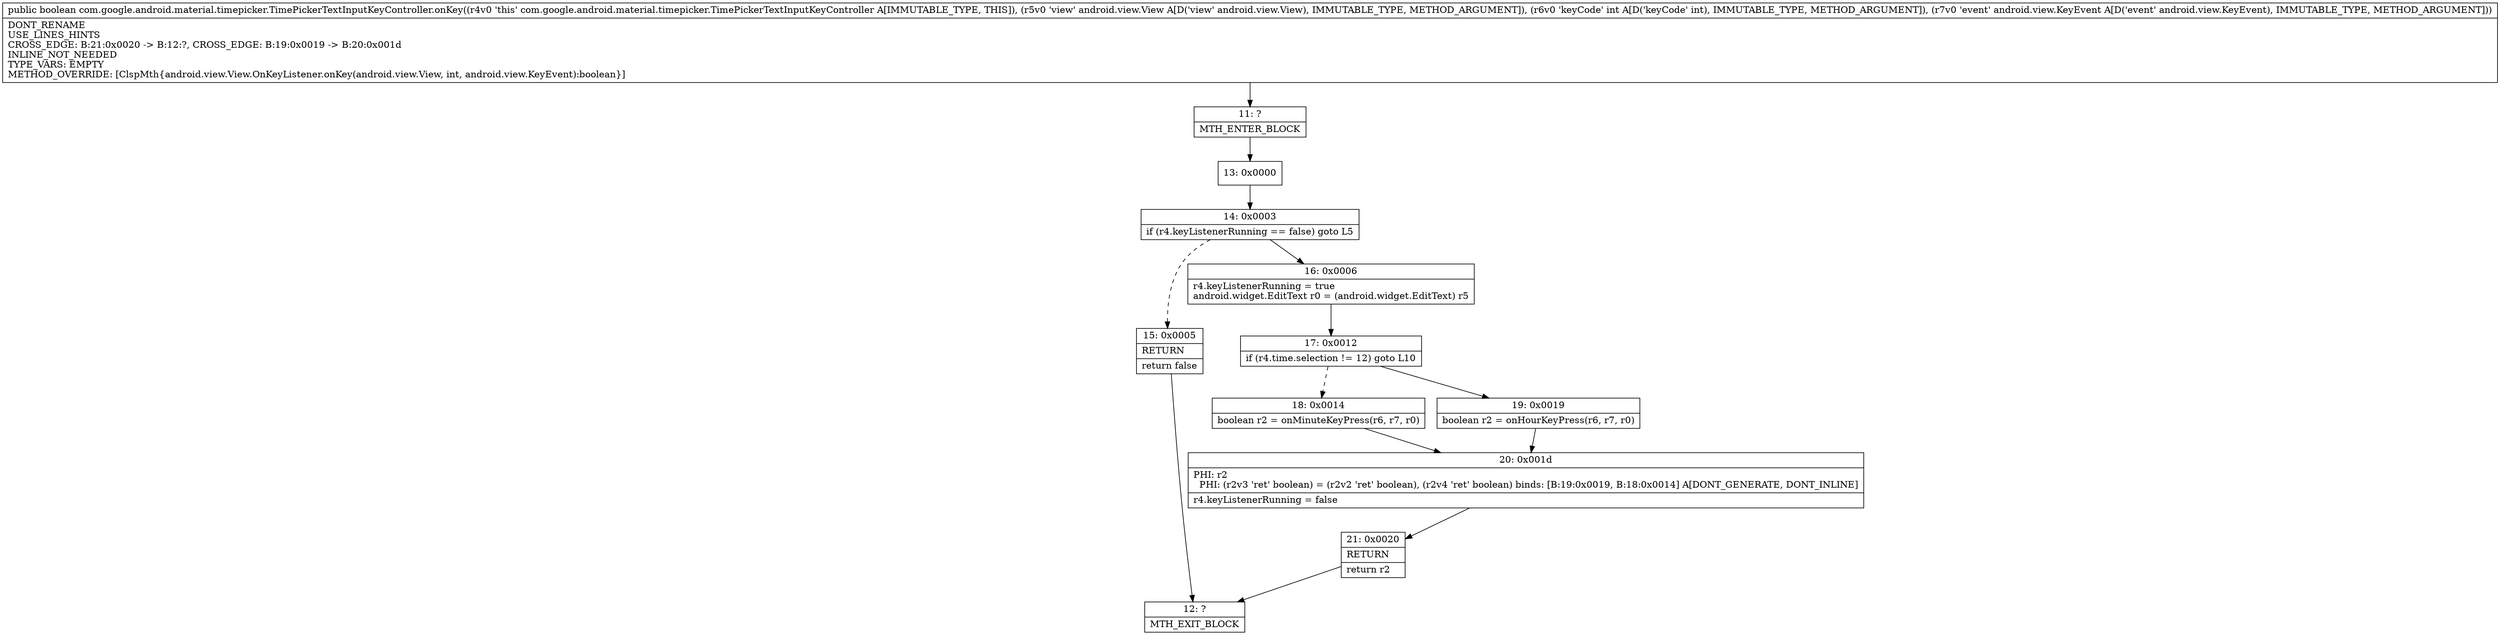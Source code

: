 digraph "CFG forcom.google.android.material.timepicker.TimePickerTextInputKeyController.onKey(Landroid\/view\/View;ILandroid\/view\/KeyEvent;)Z" {
Node_11 [shape=record,label="{11\:\ ?|MTH_ENTER_BLOCK\l}"];
Node_13 [shape=record,label="{13\:\ 0x0000}"];
Node_14 [shape=record,label="{14\:\ 0x0003|if (r4.keyListenerRunning == false) goto L5\l}"];
Node_15 [shape=record,label="{15\:\ 0x0005|RETURN\l|return false\l}"];
Node_12 [shape=record,label="{12\:\ ?|MTH_EXIT_BLOCK\l}"];
Node_16 [shape=record,label="{16\:\ 0x0006|r4.keyListenerRunning = true\landroid.widget.EditText r0 = (android.widget.EditText) r5\l}"];
Node_17 [shape=record,label="{17\:\ 0x0012|if (r4.time.selection != 12) goto L10\l}"];
Node_18 [shape=record,label="{18\:\ 0x0014|boolean r2 = onMinuteKeyPress(r6, r7, r0)\l}"];
Node_20 [shape=record,label="{20\:\ 0x001d|PHI: r2 \l  PHI: (r2v3 'ret' boolean) = (r2v2 'ret' boolean), (r2v4 'ret' boolean) binds: [B:19:0x0019, B:18:0x0014] A[DONT_GENERATE, DONT_INLINE]\l|r4.keyListenerRunning = false\l}"];
Node_21 [shape=record,label="{21\:\ 0x0020|RETURN\l|return r2\l}"];
Node_19 [shape=record,label="{19\:\ 0x0019|boolean r2 = onHourKeyPress(r6, r7, r0)\l}"];
MethodNode[shape=record,label="{public boolean com.google.android.material.timepicker.TimePickerTextInputKeyController.onKey((r4v0 'this' com.google.android.material.timepicker.TimePickerTextInputKeyController A[IMMUTABLE_TYPE, THIS]), (r5v0 'view' android.view.View A[D('view' android.view.View), IMMUTABLE_TYPE, METHOD_ARGUMENT]), (r6v0 'keyCode' int A[D('keyCode' int), IMMUTABLE_TYPE, METHOD_ARGUMENT]), (r7v0 'event' android.view.KeyEvent A[D('event' android.view.KeyEvent), IMMUTABLE_TYPE, METHOD_ARGUMENT]))  | DONT_RENAME\lUSE_LINES_HINTS\lCROSS_EDGE: B:21:0x0020 \-\> B:12:?, CROSS_EDGE: B:19:0x0019 \-\> B:20:0x001d\lINLINE_NOT_NEEDED\lTYPE_VARS: EMPTY\lMETHOD_OVERRIDE: [ClspMth\{android.view.View.OnKeyListener.onKey(android.view.View, int, android.view.KeyEvent):boolean\}]\l}"];
MethodNode -> Node_11;Node_11 -> Node_13;
Node_13 -> Node_14;
Node_14 -> Node_15[style=dashed];
Node_14 -> Node_16;
Node_15 -> Node_12;
Node_16 -> Node_17;
Node_17 -> Node_18[style=dashed];
Node_17 -> Node_19;
Node_18 -> Node_20;
Node_20 -> Node_21;
Node_21 -> Node_12;
Node_19 -> Node_20;
}

